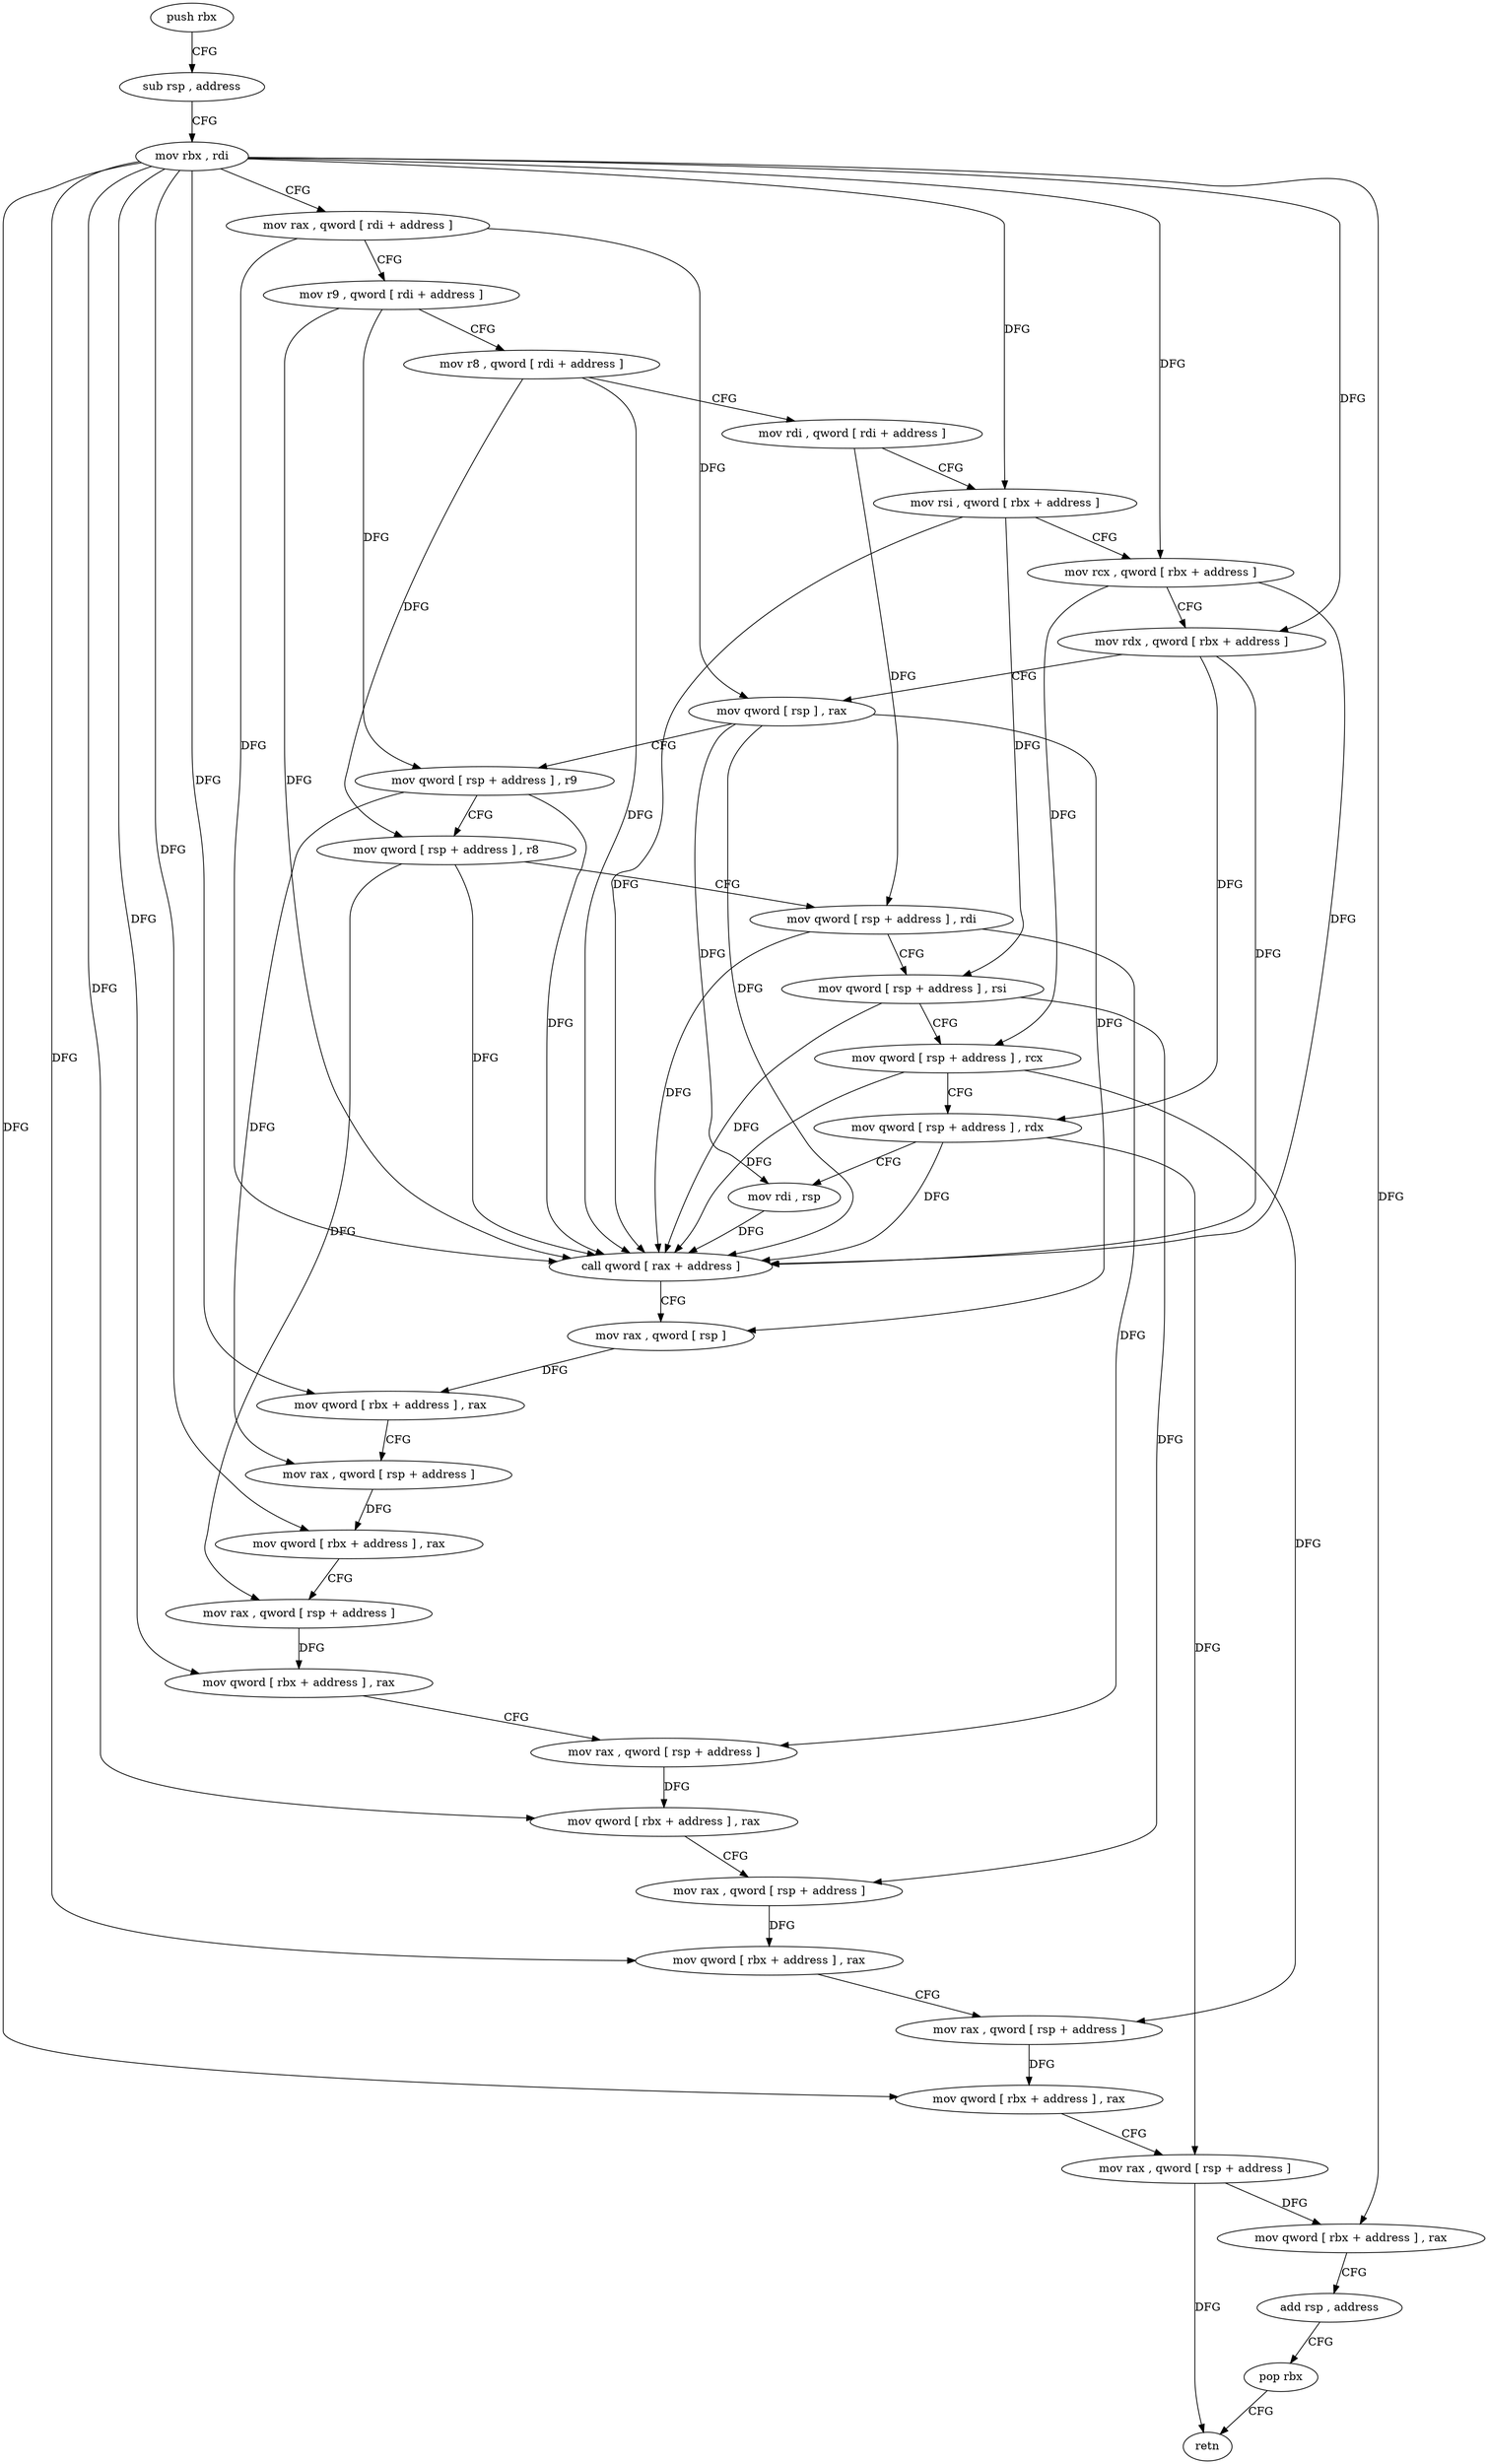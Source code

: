 digraph "func" {
"79392" [label = "push rbx" ]
"79393" [label = "sub rsp , address" ]
"79397" [label = "mov rbx , rdi" ]
"79400" [label = "mov rax , qword [ rdi + address ]" ]
"79404" [label = "mov r9 , qword [ rdi + address ]" ]
"79408" [label = "mov r8 , qword [ rdi + address ]" ]
"79412" [label = "mov rdi , qword [ rdi + address ]" ]
"79416" [label = "mov rsi , qword [ rbx + address ]" ]
"79420" [label = "mov rcx , qword [ rbx + address ]" ]
"79424" [label = "mov rdx , qword [ rbx + address ]" ]
"79428" [label = "mov qword [ rsp ] , rax" ]
"79432" [label = "mov qword [ rsp + address ] , r9" ]
"79437" [label = "mov qword [ rsp + address ] , r8" ]
"79442" [label = "mov qword [ rsp + address ] , rdi" ]
"79447" [label = "mov qword [ rsp + address ] , rsi" ]
"79452" [label = "mov qword [ rsp + address ] , rcx" ]
"79457" [label = "mov qword [ rsp + address ] , rdx" ]
"79462" [label = "mov rdi , rsp" ]
"79465" [label = "call qword [ rax + address ]" ]
"79471" [label = "mov rax , qword [ rsp ]" ]
"79475" [label = "mov qword [ rbx + address ] , rax" ]
"79479" [label = "mov rax , qword [ rsp + address ]" ]
"79484" [label = "mov qword [ rbx + address ] , rax" ]
"79488" [label = "mov rax , qword [ rsp + address ]" ]
"79493" [label = "mov qword [ rbx + address ] , rax" ]
"79497" [label = "mov rax , qword [ rsp + address ]" ]
"79502" [label = "mov qword [ rbx + address ] , rax" ]
"79506" [label = "mov rax , qword [ rsp + address ]" ]
"79511" [label = "mov qword [ rbx + address ] , rax" ]
"79515" [label = "mov rax , qword [ rsp + address ]" ]
"79520" [label = "mov qword [ rbx + address ] , rax" ]
"79524" [label = "mov rax , qword [ rsp + address ]" ]
"79529" [label = "mov qword [ rbx + address ] , rax" ]
"79533" [label = "add rsp , address" ]
"79537" [label = "pop rbx" ]
"79538" [label = "retn" ]
"79392" -> "79393" [ label = "CFG" ]
"79393" -> "79397" [ label = "CFG" ]
"79397" -> "79400" [ label = "CFG" ]
"79397" -> "79416" [ label = "DFG" ]
"79397" -> "79420" [ label = "DFG" ]
"79397" -> "79424" [ label = "DFG" ]
"79397" -> "79475" [ label = "DFG" ]
"79397" -> "79484" [ label = "DFG" ]
"79397" -> "79493" [ label = "DFG" ]
"79397" -> "79502" [ label = "DFG" ]
"79397" -> "79511" [ label = "DFG" ]
"79397" -> "79520" [ label = "DFG" ]
"79397" -> "79529" [ label = "DFG" ]
"79400" -> "79404" [ label = "CFG" ]
"79400" -> "79428" [ label = "DFG" ]
"79400" -> "79465" [ label = "DFG" ]
"79404" -> "79408" [ label = "CFG" ]
"79404" -> "79432" [ label = "DFG" ]
"79404" -> "79465" [ label = "DFG" ]
"79408" -> "79412" [ label = "CFG" ]
"79408" -> "79437" [ label = "DFG" ]
"79408" -> "79465" [ label = "DFG" ]
"79412" -> "79416" [ label = "CFG" ]
"79412" -> "79442" [ label = "DFG" ]
"79416" -> "79420" [ label = "CFG" ]
"79416" -> "79447" [ label = "DFG" ]
"79416" -> "79465" [ label = "DFG" ]
"79420" -> "79424" [ label = "CFG" ]
"79420" -> "79452" [ label = "DFG" ]
"79420" -> "79465" [ label = "DFG" ]
"79424" -> "79428" [ label = "CFG" ]
"79424" -> "79457" [ label = "DFG" ]
"79424" -> "79465" [ label = "DFG" ]
"79428" -> "79432" [ label = "CFG" ]
"79428" -> "79465" [ label = "DFG" ]
"79428" -> "79471" [ label = "DFG" ]
"79428" -> "79462" [ label = "DFG" ]
"79432" -> "79437" [ label = "CFG" ]
"79432" -> "79465" [ label = "DFG" ]
"79432" -> "79479" [ label = "DFG" ]
"79437" -> "79442" [ label = "CFG" ]
"79437" -> "79465" [ label = "DFG" ]
"79437" -> "79488" [ label = "DFG" ]
"79442" -> "79447" [ label = "CFG" ]
"79442" -> "79465" [ label = "DFG" ]
"79442" -> "79497" [ label = "DFG" ]
"79447" -> "79452" [ label = "CFG" ]
"79447" -> "79465" [ label = "DFG" ]
"79447" -> "79506" [ label = "DFG" ]
"79452" -> "79457" [ label = "CFG" ]
"79452" -> "79465" [ label = "DFG" ]
"79452" -> "79515" [ label = "DFG" ]
"79457" -> "79462" [ label = "CFG" ]
"79457" -> "79465" [ label = "DFG" ]
"79457" -> "79524" [ label = "DFG" ]
"79462" -> "79465" [ label = "DFG" ]
"79465" -> "79471" [ label = "CFG" ]
"79471" -> "79475" [ label = "DFG" ]
"79475" -> "79479" [ label = "CFG" ]
"79479" -> "79484" [ label = "DFG" ]
"79484" -> "79488" [ label = "CFG" ]
"79488" -> "79493" [ label = "DFG" ]
"79493" -> "79497" [ label = "CFG" ]
"79497" -> "79502" [ label = "DFG" ]
"79502" -> "79506" [ label = "CFG" ]
"79506" -> "79511" [ label = "DFG" ]
"79511" -> "79515" [ label = "CFG" ]
"79515" -> "79520" [ label = "DFG" ]
"79520" -> "79524" [ label = "CFG" ]
"79524" -> "79529" [ label = "DFG" ]
"79524" -> "79538" [ label = "DFG" ]
"79529" -> "79533" [ label = "CFG" ]
"79533" -> "79537" [ label = "CFG" ]
"79537" -> "79538" [ label = "CFG" ]
}
